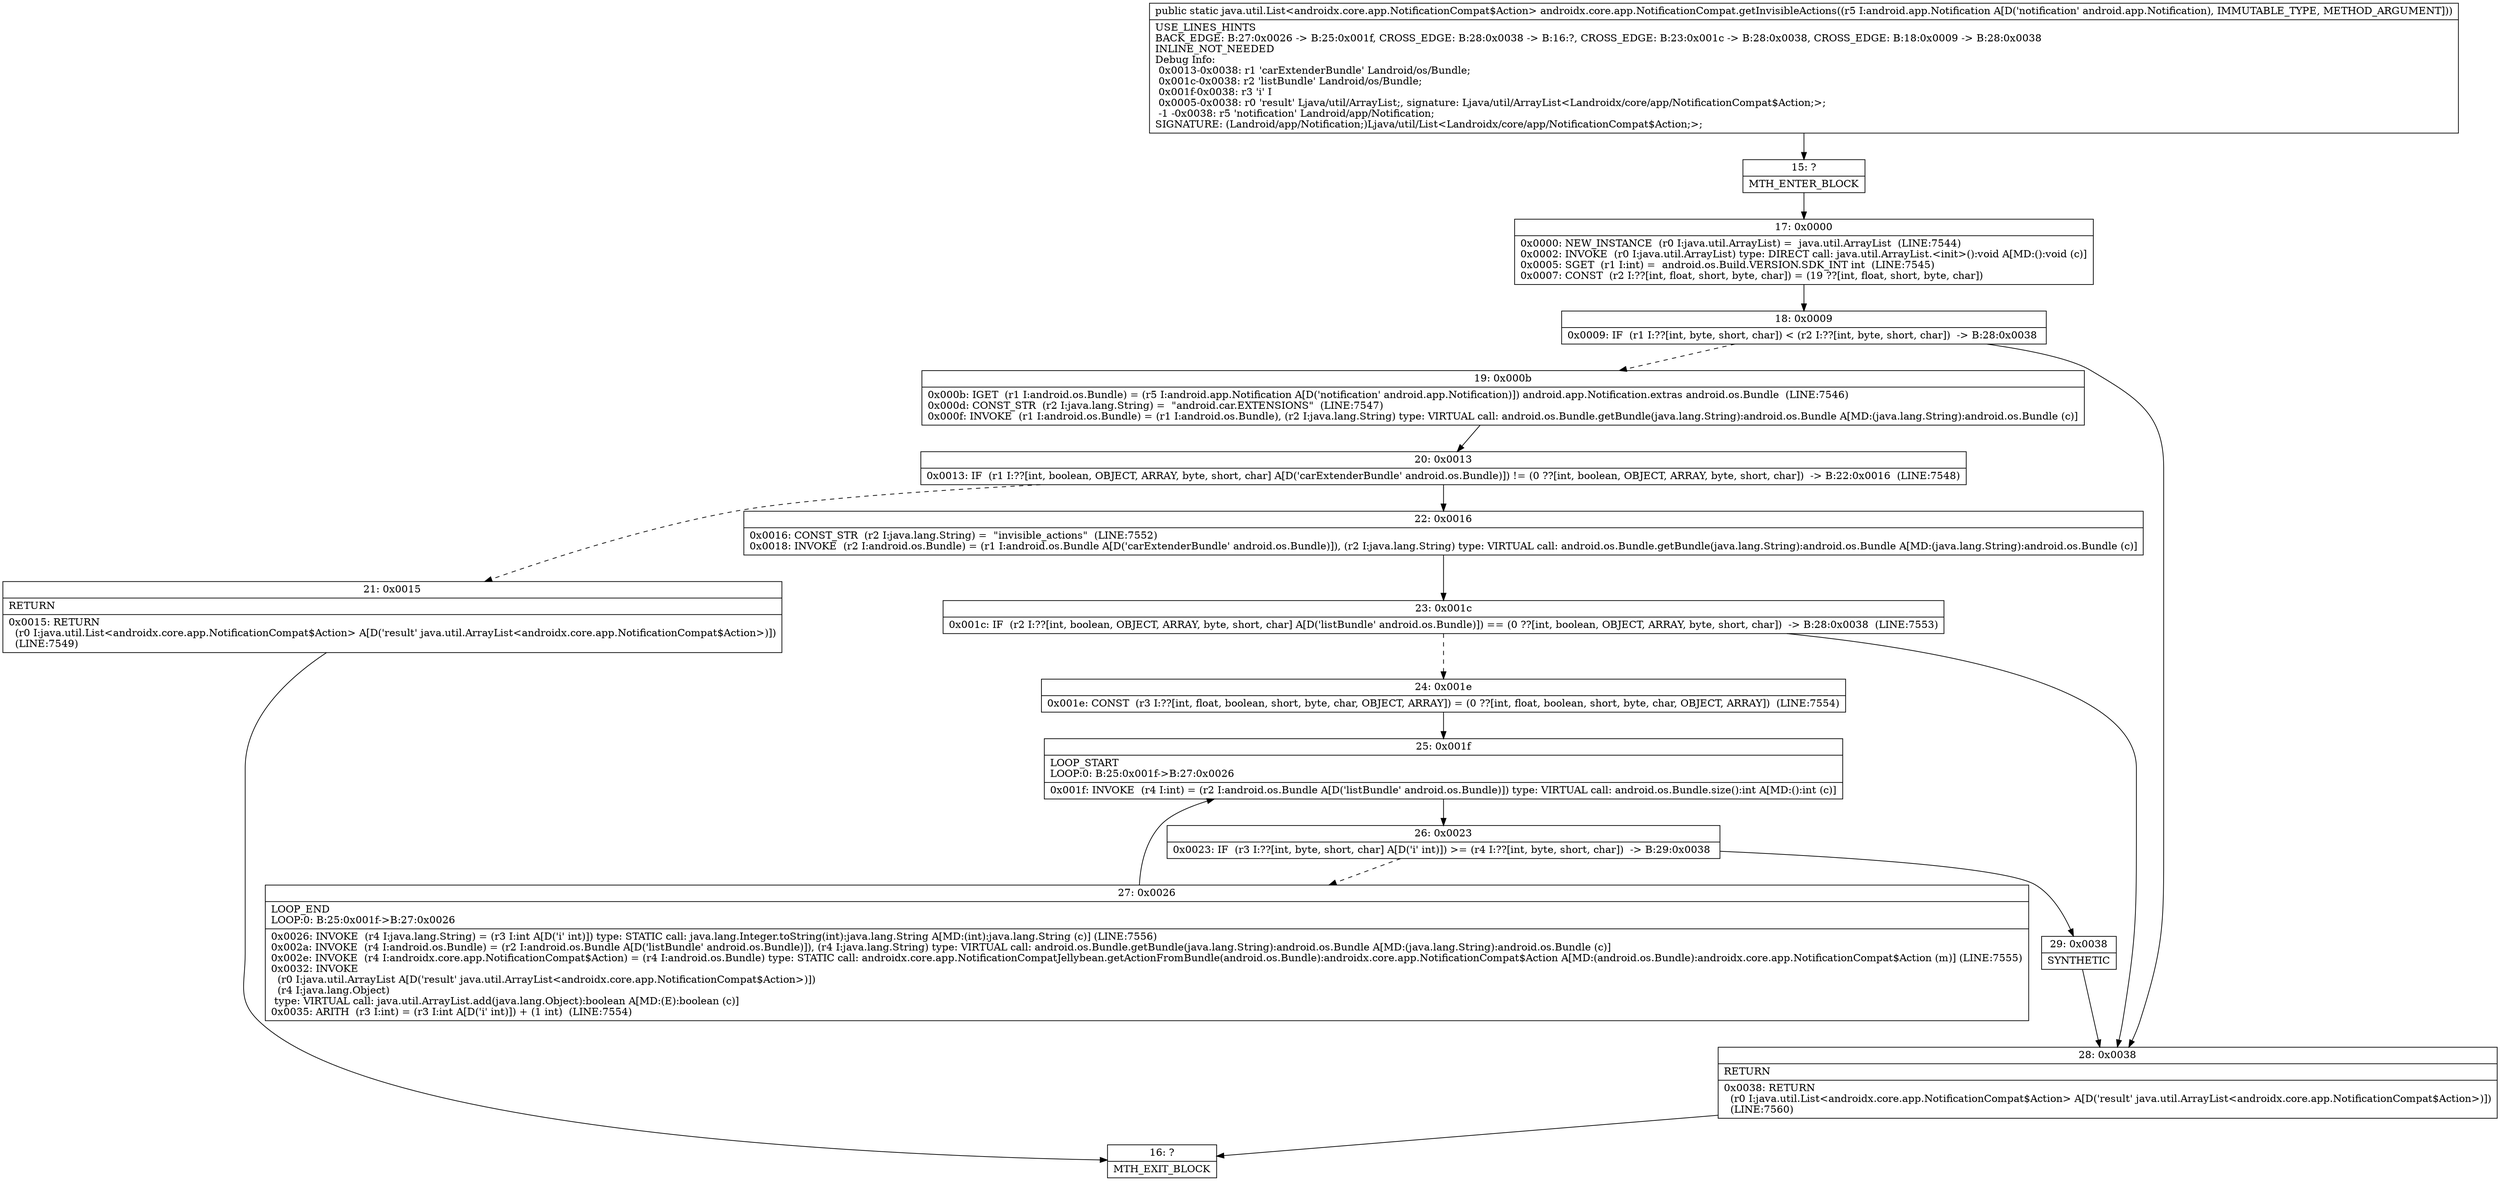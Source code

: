 digraph "CFG forandroidx.core.app.NotificationCompat.getInvisibleActions(Landroid\/app\/Notification;)Ljava\/util\/List;" {
Node_15 [shape=record,label="{15\:\ ?|MTH_ENTER_BLOCK\l}"];
Node_17 [shape=record,label="{17\:\ 0x0000|0x0000: NEW_INSTANCE  (r0 I:java.util.ArrayList) =  java.util.ArrayList  (LINE:7544)\l0x0002: INVOKE  (r0 I:java.util.ArrayList) type: DIRECT call: java.util.ArrayList.\<init\>():void A[MD:():void (c)]\l0x0005: SGET  (r1 I:int) =  android.os.Build.VERSION.SDK_INT int  (LINE:7545)\l0x0007: CONST  (r2 I:??[int, float, short, byte, char]) = (19 ??[int, float, short, byte, char]) \l}"];
Node_18 [shape=record,label="{18\:\ 0x0009|0x0009: IF  (r1 I:??[int, byte, short, char]) \< (r2 I:??[int, byte, short, char])  \-\> B:28:0x0038 \l}"];
Node_19 [shape=record,label="{19\:\ 0x000b|0x000b: IGET  (r1 I:android.os.Bundle) = (r5 I:android.app.Notification A[D('notification' android.app.Notification)]) android.app.Notification.extras android.os.Bundle  (LINE:7546)\l0x000d: CONST_STR  (r2 I:java.lang.String) =  \"android.car.EXTENSIONS\"  (LINE:7547)\l0x000f: INVOKE  (r1 I:android.os.Bundle) = (r1 I:android.os.Bundle), (r2 I:java.lang.String) type: VIRTUAL call: android.os.Bundle.getBundle(java.lang.String):android.os.Bundle A[MD:(java.lang.String):android.os.Bundle (c)]\l}"];
Node_20 [shape=record,label="{20\:\ 0x0013|0x0013: IF  (r1 I:??[int, boolean, OBJECT, ARRAY, byte, short, char] A[D('carExtenderBundle' android.os.Bundle)]) != (0 ??[int, boolean, OBJECT, ARRAY, byte, short, char])  \-\> B:22:0x0016  (LINE:7548)\l}"];
Node_21 [shape=record,label="{21\:\ 0x0015|RETURN\l|0x0015: RETURN  \l  (r0 I:java.util.List\<androidx.core.app.NotificationCompat$Action\> A[D('result' java.util.ArrayList\<androidx.core.app.NotificationCompat$Action\>)])\l  (LINE:7549)\l}"];
Node_16 [shape=record,label="{16\:\ ?|MTH_EXIT_BLOCK\l}"];
Node_22 [shape=record,label="{22\:\ 0x0016|0x0016: CONST_STR  (r2 I:java.lang.String) =  \"invisible_actions\"  (LINE:7552)\l0x0018: INVOKE  (r2 I:android.os.Bundle) = (r1 I:android.os.Bundle A[D('carExtenderBundle' android.os.Bundle)]), (r2 I:java.lang.String) type: VIRTUAL call: android.os.Bundle.getBundle(java.lang.String):android.os.Bundle A[MD:(java.lang.String):android.os.Bundle (c)]\l}"];
Node_23 [shape=record,label="{23\:\ 0x001c|0x001c: IF  (r2 I:??[int, boolean, OBJECT, ARRAY, byte, short, char] A[D('listBundle' android.os.Bundle)]) == (0 ??[int, boolean, OBJECT, ARRAY, byte, short, char])  \-\> B:28:0x0038  (LINE:7553)\l}"];
Node_24 [shape=record,label="{24\:\ 0x001e|0x001e: CONST  (r3 I:??[int, float, boolean, short, byte, char, OBJECT, ARRAY]) = (0 ??[int, float, boolean, short, byte, char, OBJECT, ARRAY])  (LINE:7554)\l}"];
Node_25 [shape=record,label="{25\:\ 0x001f|LOOP_START\lLOOP:0: B:25:0x001f\-\>B:27:0x0026\l|0x001f: INVOKE  (r4 I:int) = (r2 I:android.os.Bundle A[D('listBundle' android.os.Bundle)]) type: VIRTUAL call: android.os.Bundle.size():int A[MD:():int (c)]\l}"];
Node_26 [shape=record,label="{26\:\ 0x0023|0x0023: IF  (r3 I:??[int, byte, short, char] A[D('i' int)]) \>= (r4 I:??[int, byte, short, char])  \-\> B:29:0x0038 \l}"];
Node_27 [shape=record,label="{27\:\ 0x0026|LOOP_END\lLOOP:0: B:25:0x001f\-\>B:27:0x0026\l|0x0026: INVOKE  (r4 I:java.lang.String) = (r3 I:int A[D('i' int)]) type: STATIC call: java.lang.Integer.toString(int):java.lang.String A[MD:(int):java.lang.String (c)] (LINE:7556)\l0x002a: INVOKE  (r4 I:android.os.Bundle) = (r2 I:android.os.Bundle A[D('listBundle' android.os.Bundle)]), (r4 I:java.lang.String) type: VIRTUAL call: android.os.Bundle.getBundle(java.lang.String):android.os.Bundle A[MD:(java.lang.String):android.os.Bundle (c)]\l0x002e: INVOKE  (r4 I:androidx.core.app.NotificationCompat$Action) = (r4 I:android.os.Bundle) type: STATIC call: androidx.core.app.NotificationCompatJellybean.getActionFromBundle(android.os.Bundle):androidx.core.app.NotificationCompat$Action A[MD:(android.os.Bundle):androidx.core.app.NotificationCompat$Action (m)] (LINE:7555)\l0x0032: INVOKE  \l  (r0 I:java.util.ArrayList A[D('result' java.util.ArrayList\<androidx.core.app.NotificationCompat$Action\>)])\l  (r4 I:java.lang.Object)\l type: VIRTUAL call: java.util.ArrayList.add(java.lang.Object):boolean A[MD:(E):boolean (c)]\l0x0035: ARITH  (r3 I:int) = (r3 I:int A[D('i' int)]) + (1 int)  (LINE:7554)\l}"];
Node_29 [shape=record,label="{29\:\ 0x0038|SYNTHETIC\l}"];
Node_28 [shape=record,label="{28\:\ 0x0038|RETURN\l|0x0038: RETURN  \l  (r0 I:java.util.List\<androidx.core.app.NotificationCompat$Action\> A[D('result' java.util.ArrayList\<androidx.core.app.NotificationCompat$Action\>)])\l  (LINE:7560)\l}"];
MethodNode[shape=record,label="{public static java.util.List\<androidx.core.app.NotificationCompat$Action\> androidx.core.app.NotificationCompat.getInvisibleActions((r5 I:android.app.Notification A[D('notification' android.app.Notification), IMMUTABLE_TYPE, METHOD_ARGUMENT]))  | USE_LINES_HINTS\lBACK_EDGE: B:27:0x0026 \-\> B:25:0x001f, CROSS_EDGE: B:28:0x0038 \-\> B:16:?, CROSS_EDGE: B:23:0x001c \-\> B:28:0x0038, CROSS_EDGE: B:18:0x0009 \-\> B:28:0x0038\lINLINE_NOT_NEEDED\lDebug Info:\l  0x0013\-0x0038: r1 'carExtenderBundle' Landroid\/os\/Bundle;\l  0x001c\-0x0038: r2 'listBundle' Landroid\/os\/Bundle;\l  0x001f\-0x0038: r3 'i' I\l  0x0005\-0x0038: r0 'result' Ljava\/util\/ArrayList;, signature: Ljava\/util\/ArrayList\<Landroidx\/core\/app\/NotificationCompat$Action;\>;\l  \-1 \-0x0038: r5 'notification' Landroid\/app\/Notification;\lSIGNATURE: (Landroid\/app\/Notification;)Ljava\/util\/List\<Landroidx\/core\/app\/NotificationCompat$Action;\>;\l}"];
MethodNode -> Node_15;Node_15 -> Node_17;
Node_17 -> Node_18;
Node_18 -> Node_19[style=dashed];
Node_18 -> Node_28;
Node_19 -> Node_20;
Node_20 -> Node_21[style=dashed];
Node_20 -> Node_22;
Node_21 -> Node_16;
Node_22 -> Node_23;
Node_23 -> Node_24[style=dashed];
Node_23 -> Node_28;
Node_24 -> Node_25;
Node_25 -> Node_26;
Node_26 -> Node_27[style=dashed];
Node_26 -> Node_29;
Node_27 -> Node_25;
Node_29 -> Node_28;
Node_28 -> Node_16;
}

